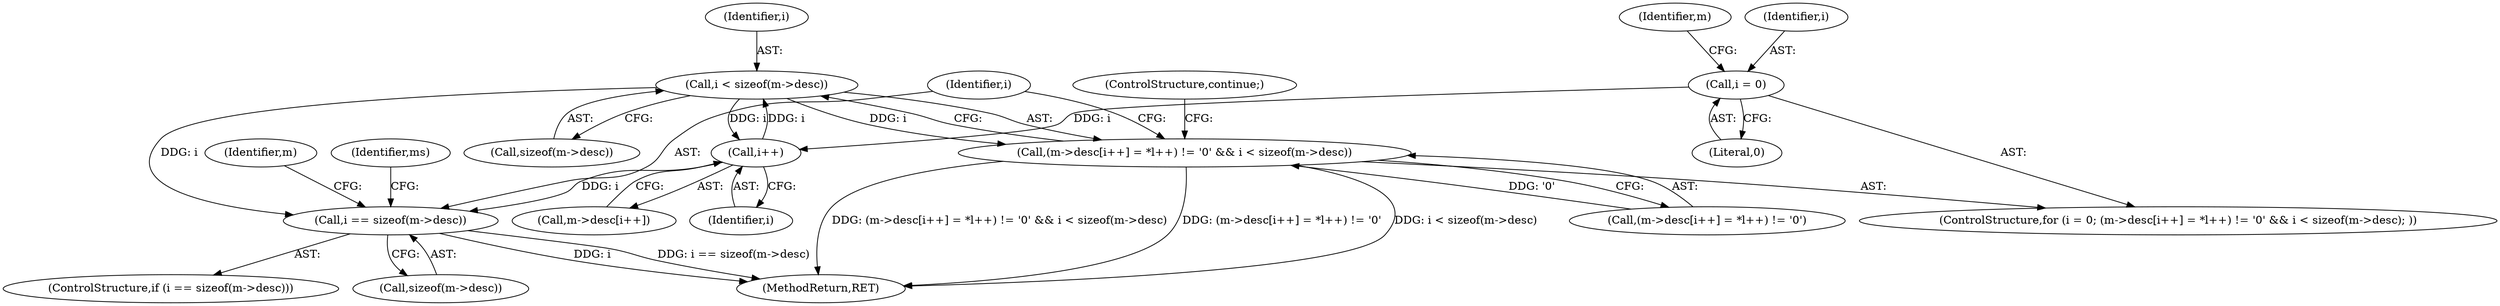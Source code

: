 digraph "0_file_4a284c89d6ef11aca34da65da7d673050a5ea320@API" {
"1001465" [label="(Call,i < sizeof(m->desc))"];
"1001459" [label="(Call,i++)"];
"1001465" [label="(Call,i < sizeof(m->desc))"];
"1001449" [label="(Call,i = 0)"];
"1001452" [label="(Call,(m->desc[i++] = *l++) != '\0' && i < sizeof(m->desc))"];
"1001473" [label="(Call,i == sizeof(m->desc))"];
"1001467" [label="(Call,sizeof(m->desc))"];
"1001472" [label="(ControlStructure,if (i == sizeof(m->desc)))"];
"1001466" [label="(Identifier,i)"];
"1001483" [label="(Identifier,m)"];
"1001507" [label="(Identifier,ms)"];
"1001453" [label="(Call,(m->desc[i++] = *l++) != '\0')"];
"1001460" [label="(Identifier,i)"];
"1001537" [label="(MethodReturn,RET)"];
"1001452" [label="(Call,(m->desc[i++] = *l++) != '\0' && i < sizeof(m->desc))"];
"1001465" [label="(Call,i < sizeof(m->desc))"];
"1001473" [label="(Call,i == sizeof(m->desc))"];
"1001451" [label="(Literal,0)"];
"1001449" [label="(Call,i = 0)"];
"1001450" [label="(Identifier,i)"];
"1001457" [label="(Identifier,m)"];
"1001448" [label="(ControlStructure,for (i = 0; (m->desc[i++] = *l++) != '\0' && i < sizeof(m->desc); ))"];
"1001459" [label="(Call,i++)"];
"1001474" [label="(Identifier,i)"];
"1001455" [label="(Call,m->desc[i++])"];
"1001471" [label="(ControlStructure,continue;)"];
"1001475" [label="(Call,sizeof(m->desc))"];
"1001465" -> "1001452"  [label="AST: "];
"1001465" -> "1001467"  [label="CFG: "];
"1001466" -> "1001465"  [label="AST: "];
"1001467" -> "1001465"  [label="AST: "];
"1001452" -> "1001465"  [label="CFG: "];
"1001465" -> "1001459"  [label="DDG: i"];
"1001465" -> "1001452"  [label="DDG: i"];
"1001459" -> "1001465"  [label="DDG: i"];
"1001465" -> "1001473"  [label="DDG: i"];
"1001459" -> "1001455"  [label="AST: "];
"1001459" -> "1001460"  [label="CFG: "];
"1001460" -> "1001459"  [label="AST: "];
"1001455" -> "1001459"  [label="CFG: "];
"1001449" -> "1001459"  [label="DDG: i"];
"1001459" -> "1001473"  [label="DDG: i"];
"1001449" -> "1001448"  [label="AST: "];
"1001449" -> "1001451"  [label="CFG: "];
"1001450" -> "1001449"  [label="AST: "];
"1001451" -> "1001449"  [label="AST: "];
"1001457" -> "1001449"  [label="CFG: "];
"1001452" -> "1001448"  [label="AST: "];
"1001452" -> "1001453"  [label="CFG: "];
"1001453" -> "1001452"  [label="AST: "];
"1001471" -> "1001452"  [label="CFG: "];
"1001474" -> "1001452"  [label="CFG: "];
"1001452" -> "1001537"  [label="DDG: (m->desc[i++] = *l++) != '\0' && i < sizeof(m->desc)"];
"1001452" -> "1001537"  [label="DDG: (m->desc[i++] = *l++) != '\0'"];
"1001452" -> "1001537"  [label="DDG: i < sizeof(m->desc)"];
"1001453" -> "1001452"  [label="DDG: '\0'"];
"1001473" -> "1001472"  [label="AST: "];
"1001473" -> "1001475"  [label="CFG: "];
"1001474" -> "1001473"  [label="AST: "];
"1001475" -> "1001473"  [label="AST: "];
"1001483" -> "1001473"  [label="CFG: "];
"1001507" -> "1001473"  [label="CFG: "];
"1001473" -> "1001537"  [label="DDG: i"];
"1001473" -> "1001537"  [label="DDG: i == sizeof(m->desc)"];
}
